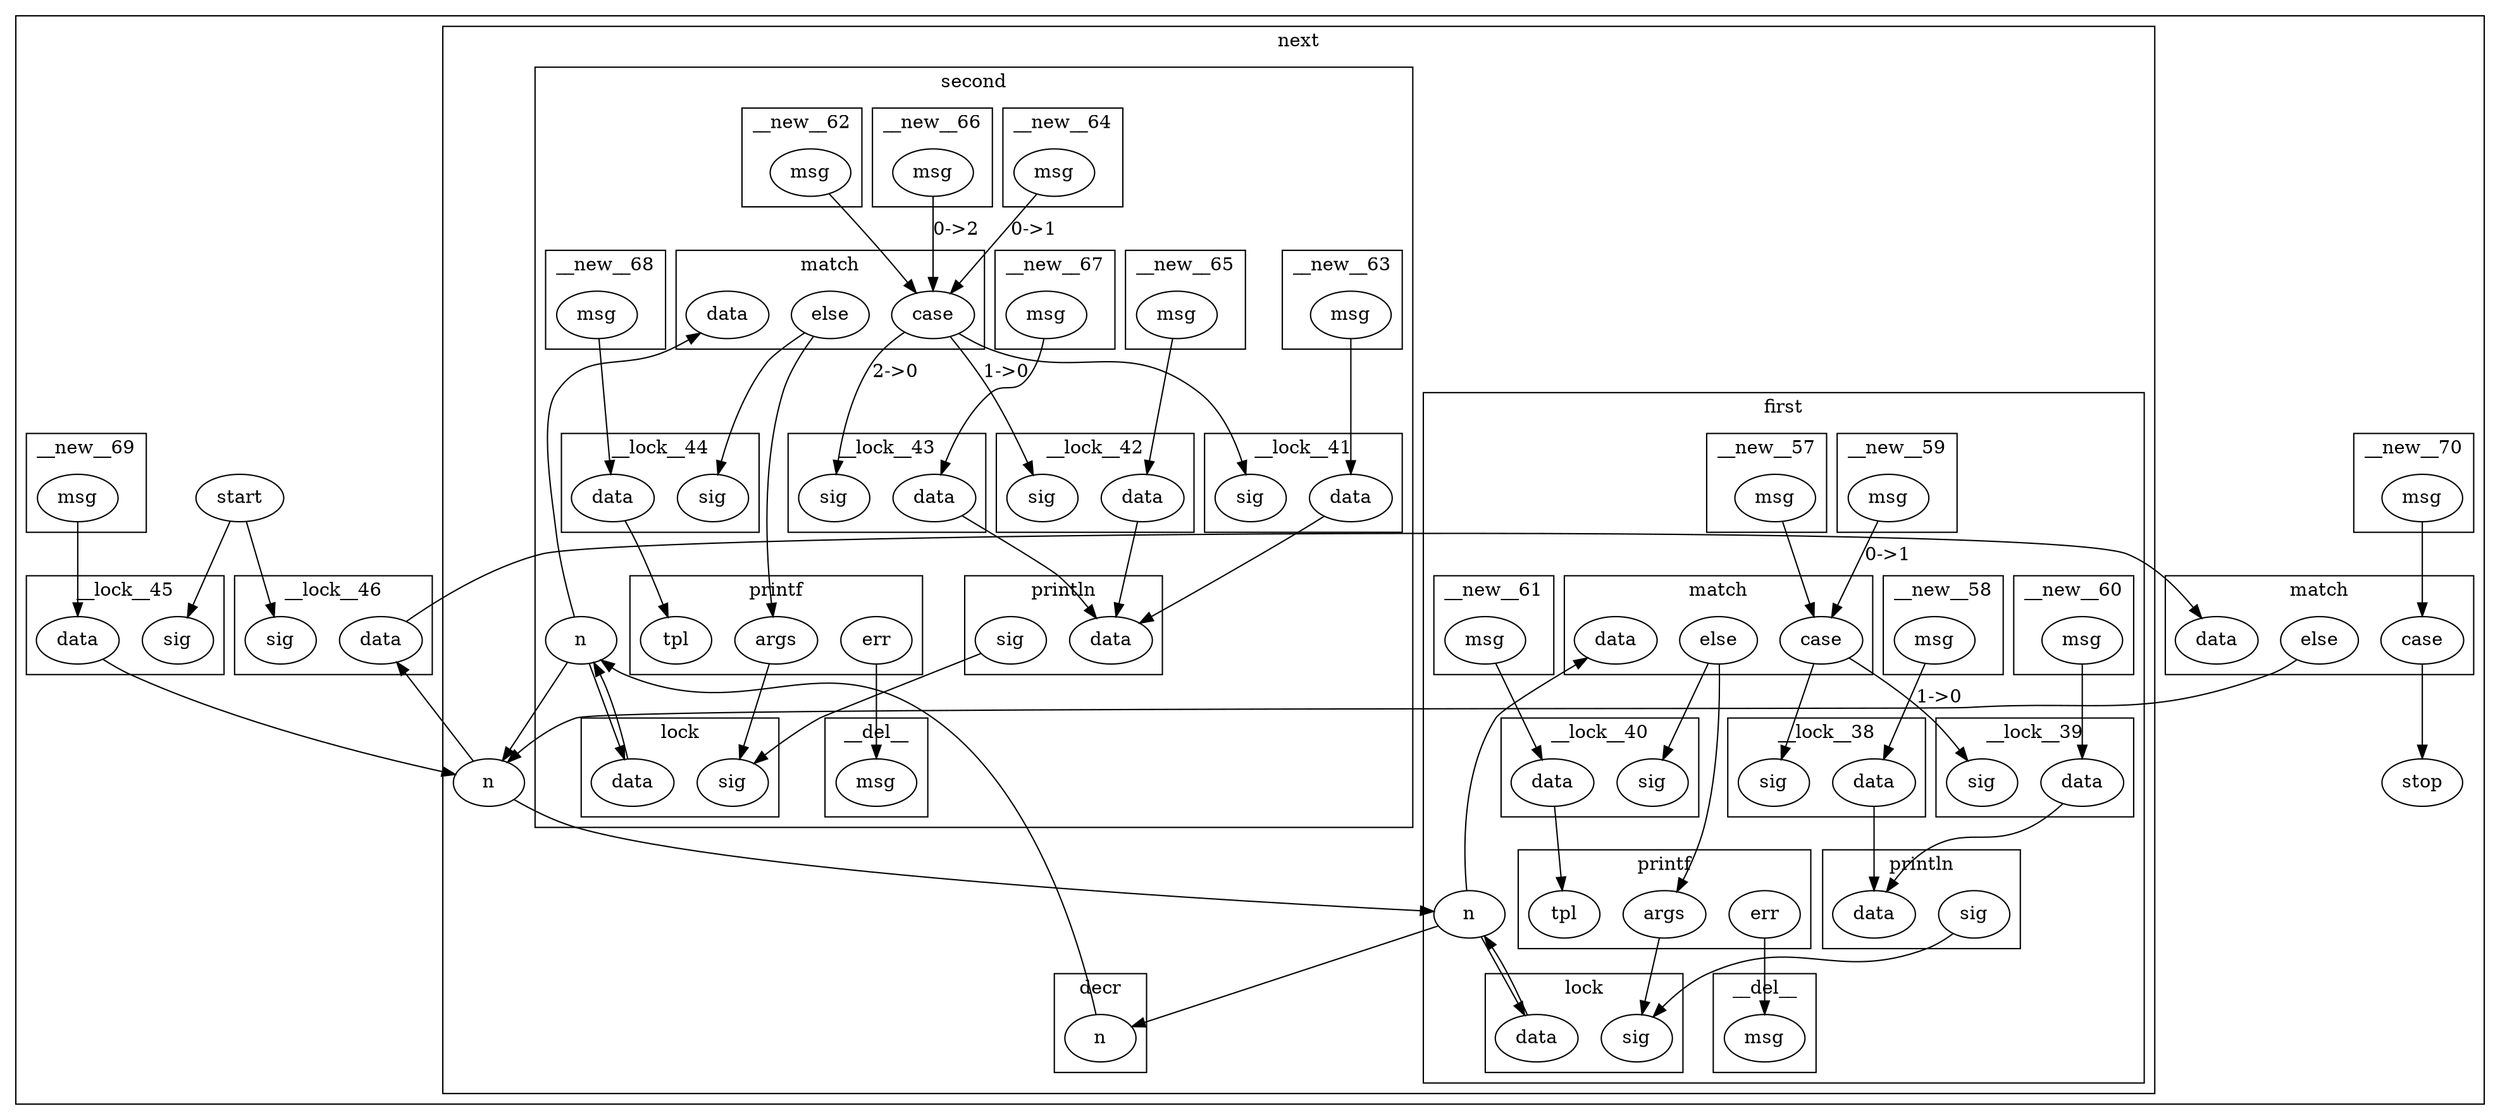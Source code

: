 digraph G {
   subgraph cluster_0 {
     "in:start" [label = "start";];
     "out:stop" [label = "stop";];
     subgraph cluster_3 {
       label = "next";
       "next:n" [label = "n";];
       "next:n" [label = "n";];
       subgraph cluster_7 {
         label = "first";
         "next/first:n" [label = "n";];
         "next/first:n" [label = "n";];
         subgraph cluster_16 {
           label = "__new__59";
           "next/first/__new__59:msg" [label = "msg";];
         }
         subgraph cluster_17 {
           label = "__new__60";
           "next/first/__new__60:msg" [label = "msg";];
         }
         subgraph cluster_20 {
           label = "__lock__40";
           "next/first/__lock__40:data" [label = "data";];
           "next/first/__lock__40:data" [label = "data";];
           "next/first/__lock__40:sig" [label = "sig";];
         }
         subgraph cluster_22 {
           label = "__del__";
           "next/first/__del__:msg" [label = "msg";];
         }
         subgraph cluster_14 {
           label = "__lock__38";
           "next/first/__lock__38:data" [label = "data";];
           "next/first/__lock__38:data" [label = "data";];
           "next/first/__lock__38:sig" [label = "sig";];
         }
         subgraph cluster_15 {
           label = "println";
           "next/first/println:sig" [label = "sig";];
           "next/first/println:data" [label = "data";];
         }
         subgraph cluster_21 {
           label = "printf";
           "next/first/printf:tpl" [label = "tpl";];
           "next/first/printf:args" [label = "args";];
           "next/first/printf:args" [label = "args";];
           "next/first/printf:err" [label = "err";];
         }
         subgraph cluster_10 {
           label = "match";
           "next/first/match:case" [label = "case";];
           "next/first/match:else" [label = "else";];
           "next/first/match:data" [label = "data";];
           "next/first/match:case" [label = "case";];
           "next/first/match:case" [label = "case";];
           "next/first/match:case" [label = "case";];
         }
         subgraph cluster_11 {
           label = "lock";
           "next/first/lock:data" [label = "data";];
           "next/first/lock:sig" [label = "sig";];
           "next/first/lock:data" [label = "data";];
         }
         subgraph cluster_13 {
           label = "__new__58";
           "next/first/__new__58:msg" [label = "msg";];
         }
         subgraph cluster_12 {
           label = "__new__57";
           "next/first/__new__57:msg" [label = "msg";];
         }
         subgraph cluster_18 {
           label = "__lock__39";
           "next/first/__lock__39:data" [label = "data";];
           "next/first/__lock__39:data" [label = "data";];
           "next/first/__lock__39:sig" [label = "sig";];
         }
         subgraph cluster_19 {
           label = "__new__61";
           "next/first/__new__61:msg" [label = "msg";];
         }
       }
       subgraph cluster_8 {
         label = "decr";
         "next/decr:n" [label = "n";];
         "next/decr:n" [label = "n";];
       }
       subgraph cluster_9 {
         label = "second";
         "next/second:n" [label = "n";];
         "next/second:n" [label = "n";];
         subgraph cluster_23 {
           label = "match";
           "next/second/match:case" [label = "case";];
           "next/second/match:case" [label = "case";];
           "next/second/match:else" [label = "else";];
           "next/second/match:data" [label = "data";];
           "next/second/match:case" [label = "case";];
           "next/second/match:case" [label = "case";];
           "next/second/match:case" [label = "case";];
           "next/second/match:case" [label = "case";];
         }
         subgraph cluster_27 {
           label = "__lock__41";
           "next/second/__lock__41:data" [label = "data";];
           "next/second/__lock__41:data" [label = "data";];
           "next/second/__lock__41:sig" [label = "sig";];
         }
         subgraph cluster_29 {
           label = "__new__64";
           "next/second/__new__64:msg" [label = "msg";];
         }
         subgraph cluster_30 {
           label = "__new__65";
           "next/second/__new__65:msg" [label = "msg";];
         }
         subgraph cluster_34 {
           label = "__lock__43";
           "next/second/__lock__43:data" [label = "data";];
           "next/second/__lock__43:data" [label = "data";];
           "next/second/__lock__43:sig" [label = "sig";];
         }
         subgraph cluster_37 {
           label = "printf";
           "next/second/printf:err" [label = "err";];
           "next/second/printf:tpl" [label = "tpl";];
           "next/second/printf:args" [label = "args";];
           "next/second/printf:args" [label = "args";];
         }
         subgraph cluster_24 {
           label = "lock";
           "next/second/lock:sig" [label = "sig";];
           "next/second/lock:data" [label = "data";];
           "next/second/lock:data" [label = "data";];
         }
         subgraph cluster_26 {
           label = "__new__63";
           "next/second/__new__63:msg" [label = "msg";];
         }
         subgraph cluster_31 {
           label = "__lock__42";
           "next/second/__lock__42:data" [label = "data";];
           "next/second/__lock__42:data" [label = "data";];
           "next/second/__lock__42:sig" [label = "sig";];
         }
         subgraph cluster_35 {
           label = "__new__68";
           "next/second/__new__68:msg" [label = "msg";];
         }
         subgraph cluster_38 {
           label = "__del__";
           "next/second/__del__:msg" [label = "msg";];
         }
         subgraph cluster_32 {
           label = "__new__66";
           "next/second/__new__66:msg" [label = "msg";];
         }
         subgraph cluster_33 {
           label = "__new__67";
           "next/second/__new__67:msg" [label = "msg";];
         }
         subgraph cluster_25 {
           label = "__new__62";
           "next/second/__new__62:msg" [label = "msg";];
         }
         subgraph cluster_28 {
           label = "println";
           "next/second/println:data" [label = "data";];
           "next/second/println:sig" [label = "sig";];
         }
         subgraph cluster_36 {
           label = "__lock__44";
           "next/second/__lock__44:data" [label = "data";];
           "next/second/__lock__44:data" [label = "data";];
           "next/second/__lock__44:sig" [label = "sig";];
         }
       }
     }
     subgraph cluster_4 {
       label = "__lock__46";
       "__lock__46:data" [label = "data";];
       "__lock__46:data" [label = "data";];
       "__lock__46:sig" [label = "sig";];
     }
     subgraph cluster_5 {
       label = "match";
       "match:data" [label = "data";];
       "match:case" [label = "case";];
       "match:case" [label = "case";];
       "match:else" [label = "else";];
     }
     subgraph cluster_6 {
       label = "__new__70";
       "__new__70:msg" [label = "msg";];
     }
     subgraph cluster_1 {
       label = "__new__69";
       "__new__69:msg" [label = "msg";];
     }
     subgraph cluster_2 {
       label = "__lock__45";
       "__lock__45:data" [label = "data";];
       "__lock__45:data" [label = "data";];
       "__lock__45:sig" [label = "sig";];
     }
   }
  "__new__69:msg" -> "__lock__45:data";
  "__lock__45:data" -> "next:n";
  "next:n" -> "__lock__46:data";
  "__lock__46:data" -> "match:data";
  "in:start" -> "__lock__45:sig";
  "in:start" -> "__lock__46:sig";
  "__new__70:msg" -> "match:case";
  "match:case" -> "out:stop";
  "match:else" -> "next:n";
  "next:n" -> "next/first:n";
  "next/first:n" -> "next/decr:n";
  "next/decr:n" -> "next/second:n";
  "next/second:n" -> "next:n";
  "next/first:n" -> "next/first/match:data";
  "next/first:n" -> "next/first/lock:data";
  "next/first/__new__57:msg" -> "next/first/match:case";
  "next/first/__new__58:msg" -> "next/first/__lock__38:data";
  "next/first/__lock__38:data" -> "next/first/println:data";
  "next/first/match:case" -> "next/first/__lock__38:sig";
  "next/first/__new__59:msg" -> "next/first/match:case"[label = "0->1";];
  "next/first/__new__60:msg" -> "next/first/__lock__39:data";
  "next/first/__lock__39:data" -> "next/first/println:data";
  "next/first/match:case" -> "next/first/__lock__39:sig"[label = "1->0";];
  "next/first/__new__61:msg" -> "next/first/__lock__40:data";
  "next/first/__lock__40:data" -> "next/first/printf:tpl";
  "next/first/match:else" -> "next/first/__lock__40:sig";
  "next/first/match:else" -> "next/first/printf:args";
  "next/first/println:sig" -> "next/first/lock:sig";
  "next/first/printf:args" -> "next/first/lock:sig";
  "next/first/lock:data" -> "next/first:n";
  "next/first/printf:err" -> "next/first/__del__:msg";
  "next/second:n" -> "next/second/match:data";
  "next/second:n" -> "next/second/lock:data";
  "next/second/__new__62:msg" -> "next/second/match:case";
  "next/second/__new__63:msg" -> "next/second/__lock__41:data";
  "next/second/__lock__41:data" -> "next/second/println:data";
  "next/second/match:case" -> "next/second/__lock__41:sig";
  "next/second/__new__64:msg" -> "next/second/match:case"[label = "0->1";];
  "next/second/__new__65:msg" -> "next/second/__lock__42:data";
  "next/second/__lock__42:data" -> "next/second/println:data";
  "next/second/match:case" -> "next/second/__lock__42:sig"[label = "1->0";];
  "next/second/__new__66:msg" -> "next/second/match:case"[label = "0->2";];
  "next/second/__new__67:msg" -> "next/second/__lock__43:data";
  "next/second/__lock__43:data" -> "next/second/println:data";
  "next/second/match:case" -> "next/second/__lock__43:sig"[label = "2->0";];
  "next/second/__new__68:msg" -> "next/second/__lock__44:data";
  "next/second/__lock__44:data" -> "next/second/printf:tpl";
  "next/second/match:else" -> "next/second/__lock__44:sig";
  "next/second/match:else" -> "next/second/printf:args";
  "next/second/println:sig" -> "next/second/lock:sig";
  "next/second/printf:args" -> "next/second/lock:sig";
  "next/second/lock:data" -> "next/second:n";
  "next/second/printf:err" -> "next/second/__del__:msg";
}
